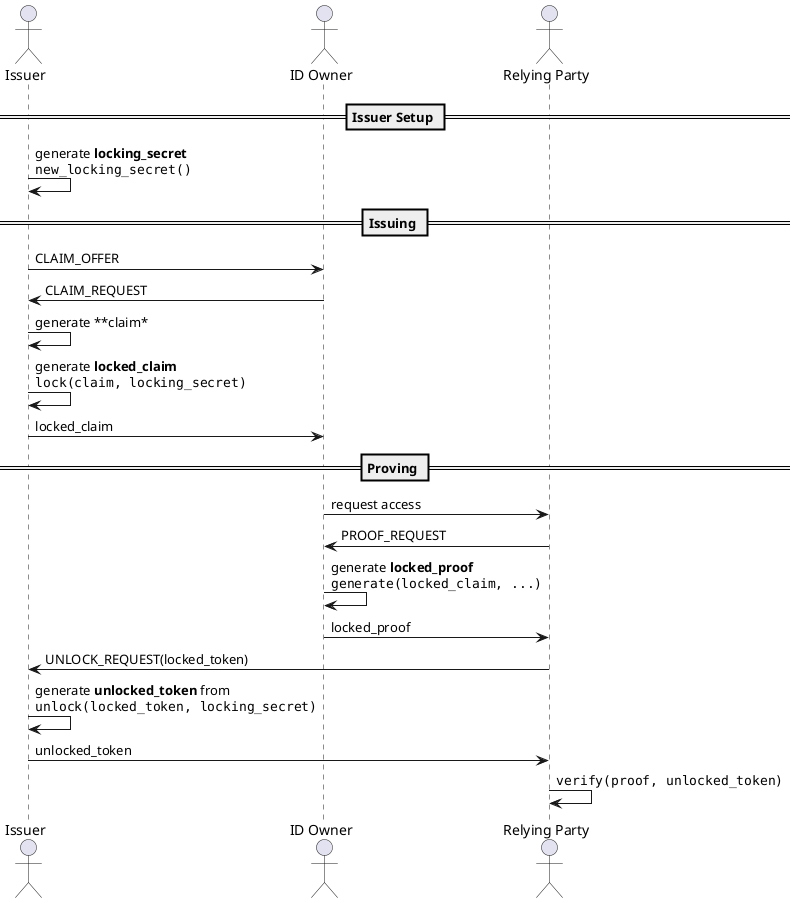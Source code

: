 @startuml
actor Issuer as i
actor "ID Owner" as ido
actor "Relying Party" as rp
== Issuer Setup ==
i -> i : generate **locking_secret**\n""new_locking_secret()""
== Issuing ==
i -> ido : CLAIM_OFFER
i <- ido : CLAIM_REQUEST
i -> i : generate **claim*
i -> i : generate **locked_claim**\n""lock(claim, locking_secret)""
i -> ido : locked_claim
== Proving ==
ido -> rp : request access
ido <- rp : PROOF_REQUEST
ido -> ido : generate **locked_proof** \n""generate(locked_claim, ...)""
ido -> rp: locked_proof
i <- rp : UNLOCK_REQUEST(locked_token)
i -> i : generate **unlocked_token** from \n""unlock(locked_token, locking_secret)""
i -> rp: unlocked_token
rp -> rp: ""verify(proof, unlocked_token)""

@enduml